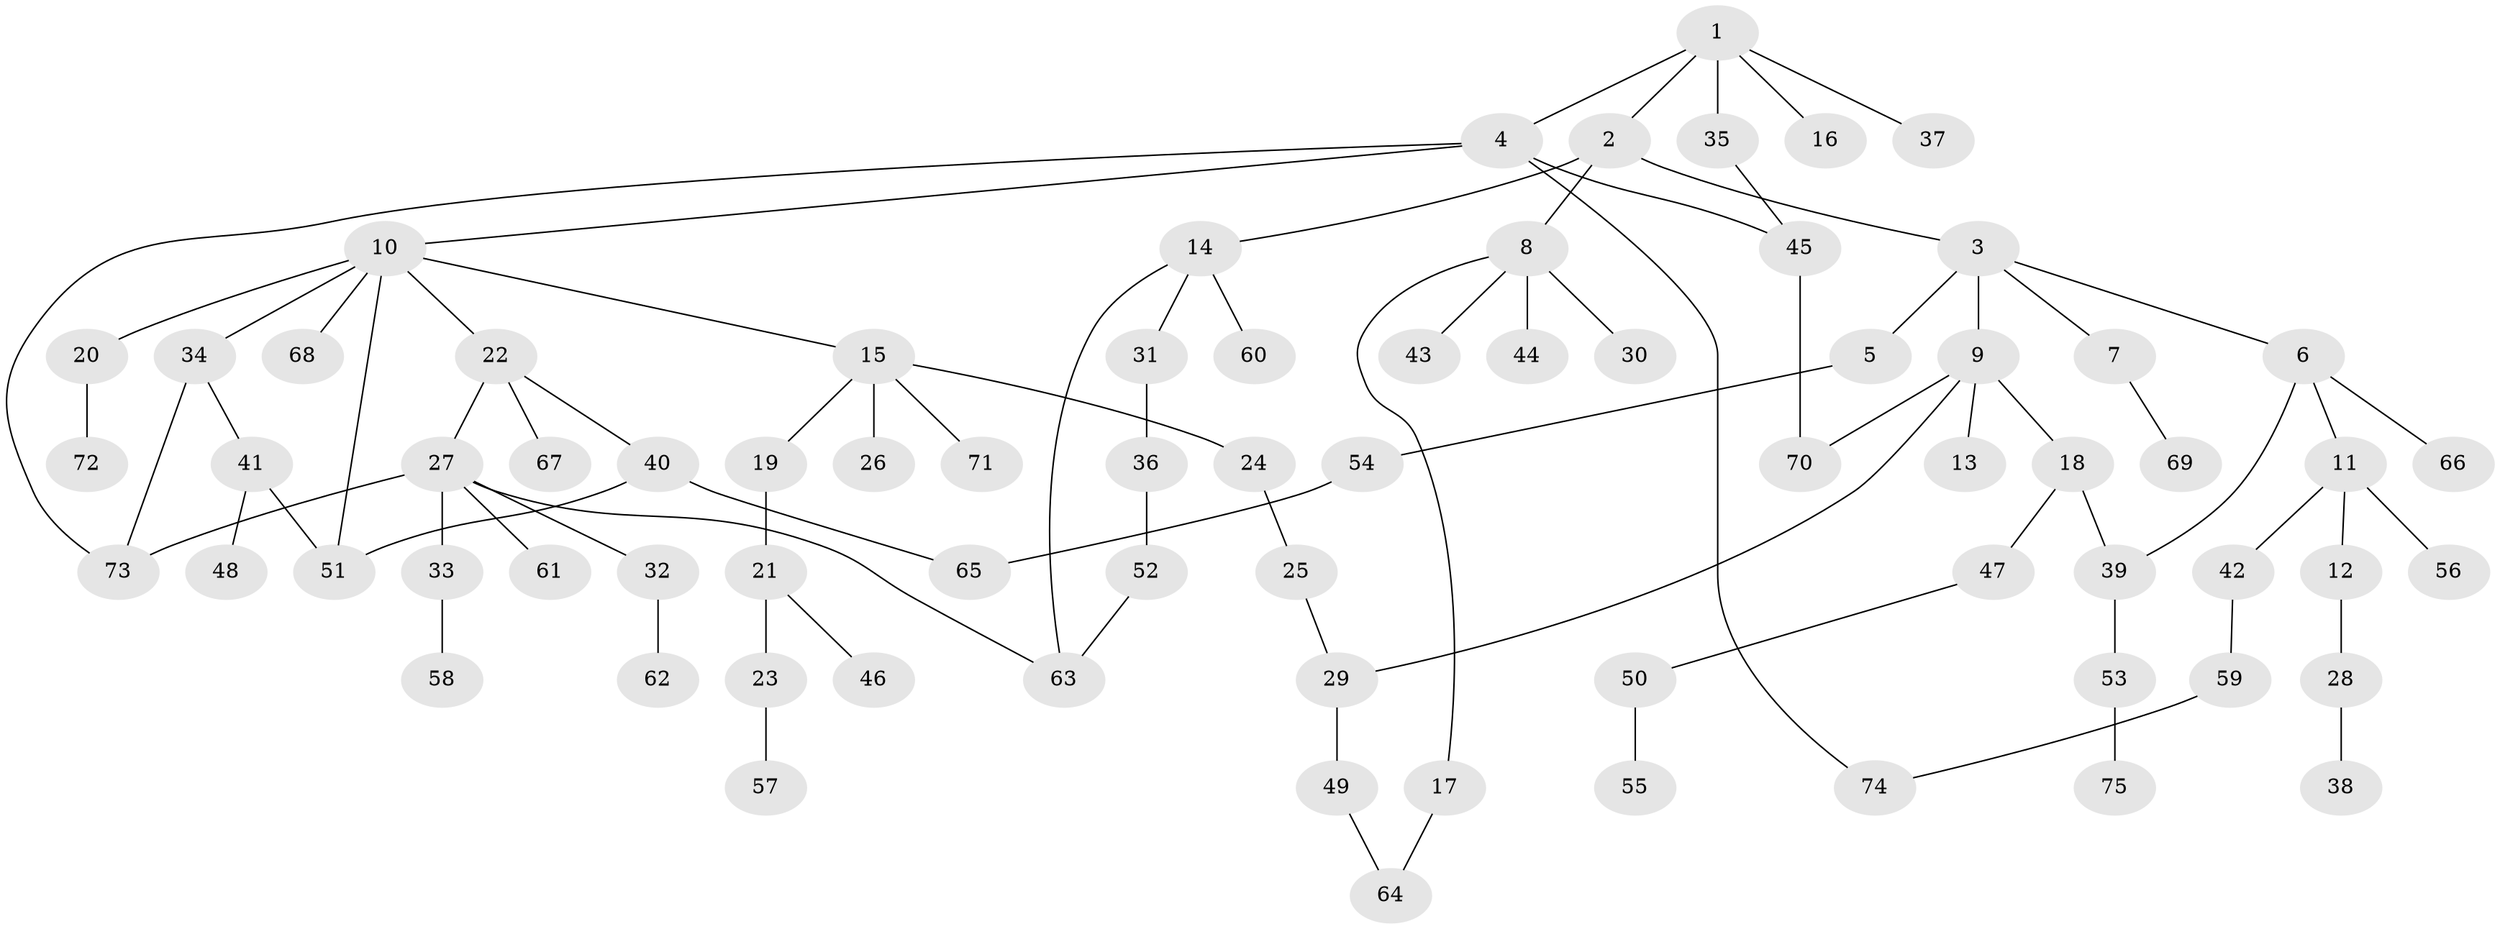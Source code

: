 // coarse degree distribution, {5: 0.08695652173913043, 4: 0.13043478260869565, 2: 0.2608695652173913, 3: 0.21739130434782608, 1: 0.30434782608695654}
// Generated by graph-tools (version 1.1) at 2025/49/03/04/25 22:49:05]
// undirected, 75 vertices, 87 edges
graph export_dot {
  node [color=gray90,style=filled];
  1;
  2;
  3;
  4;
  5;
  6;
  7;
  8;
  9;
  10;
  11;
  12;
  13;
  14;
  15;
  16;
  17;
  18;
  19;
  20;
  21;
  22;
  23;
  24;
  25;
  26;
  27;
  28;
  29;
  30;
  31;
  32;
  33;
  34;
  35;
  36;
  37;
  38;
  39;
  40;
  41;
  42;
  43;
  44;
  45;
  46;
  47;
  48;
  49;
  50;
  51;
  52;
  53;
  54;
  55;
  56;
  57;
  58;
  59;
  60;
  61;
  62;
  63;
  64;
  65;
  66;
  67;
  68;
  69;
  70;
  71;
  72;
  73;
  74;
  75;
  1 -- 2;
  1 -- 4;
  1 -- 16;
  1 -- 35;
  1 -- 37;
  2 -- 3;
  2 -- 8;
  2 -- 14;
  3 -- 5;
  3 -- 6;
  3 -- 7;
  3 -- 9;
  4 -- 10;
  4 -- 45;
  4 -- 73;
  4 -- 74;
  5 -- 54;
  6 -- 11;
  6 -- 39;
  6 -- 66;
  7 -- 69;
  8 -- 17;
  8 -- 30;
  8 -- 43;
  8 -- 44;
  9 -- 13;
  9 -- 18;
  9 -- 29;
  9 -- 70;
  10 -- 15;
  10 -- 20;
  10 -- 22;
  10 -- 34;
  10 -- 68;
  10 -- 51;
  11 -- 12;
  11 -- 42;
  11 -- 56;
  12 -- 28;
  14 -- 31;
  14 -- 60;
  14 -- 63;
  15 -- 19;
  15 -- 24;
  15 -- 26;
  15 -- 71;
  17 -- 64;
  18 -- 47;
  18 -- 39;
  19 -- 21;
  20 -- 72;
  21 -- 23;
  21 -- 46;
  22 -- 27;
  22 -- 40;
  22 -- 67;
  23 -- 57;
  24 -- 25;
  25 -- 29;
  27 -- 32;
  27 -- 33;
  27 -- 61;
  27 -- 73;
  27 -- 63;
  28 -- 38;
  29 -- 49;
  31 -- 36;
  32 -- 62;
  33 -- 58;
  34 -- 41;
  34 -- 73;
  35 -- 45;
  36 -- 52;
  39 -- 53;
  40 -- 65;
  40 -- 51;
  41 -- 48;
  41 -- 51;
  42 -- 59;
  45 -- 70;
  47 -- 50;
  49 -- 64;
  50 -- 55;
  52 -- 63;
  53 -- 75;
  54 -- 65;
  59 -- 74;
}
